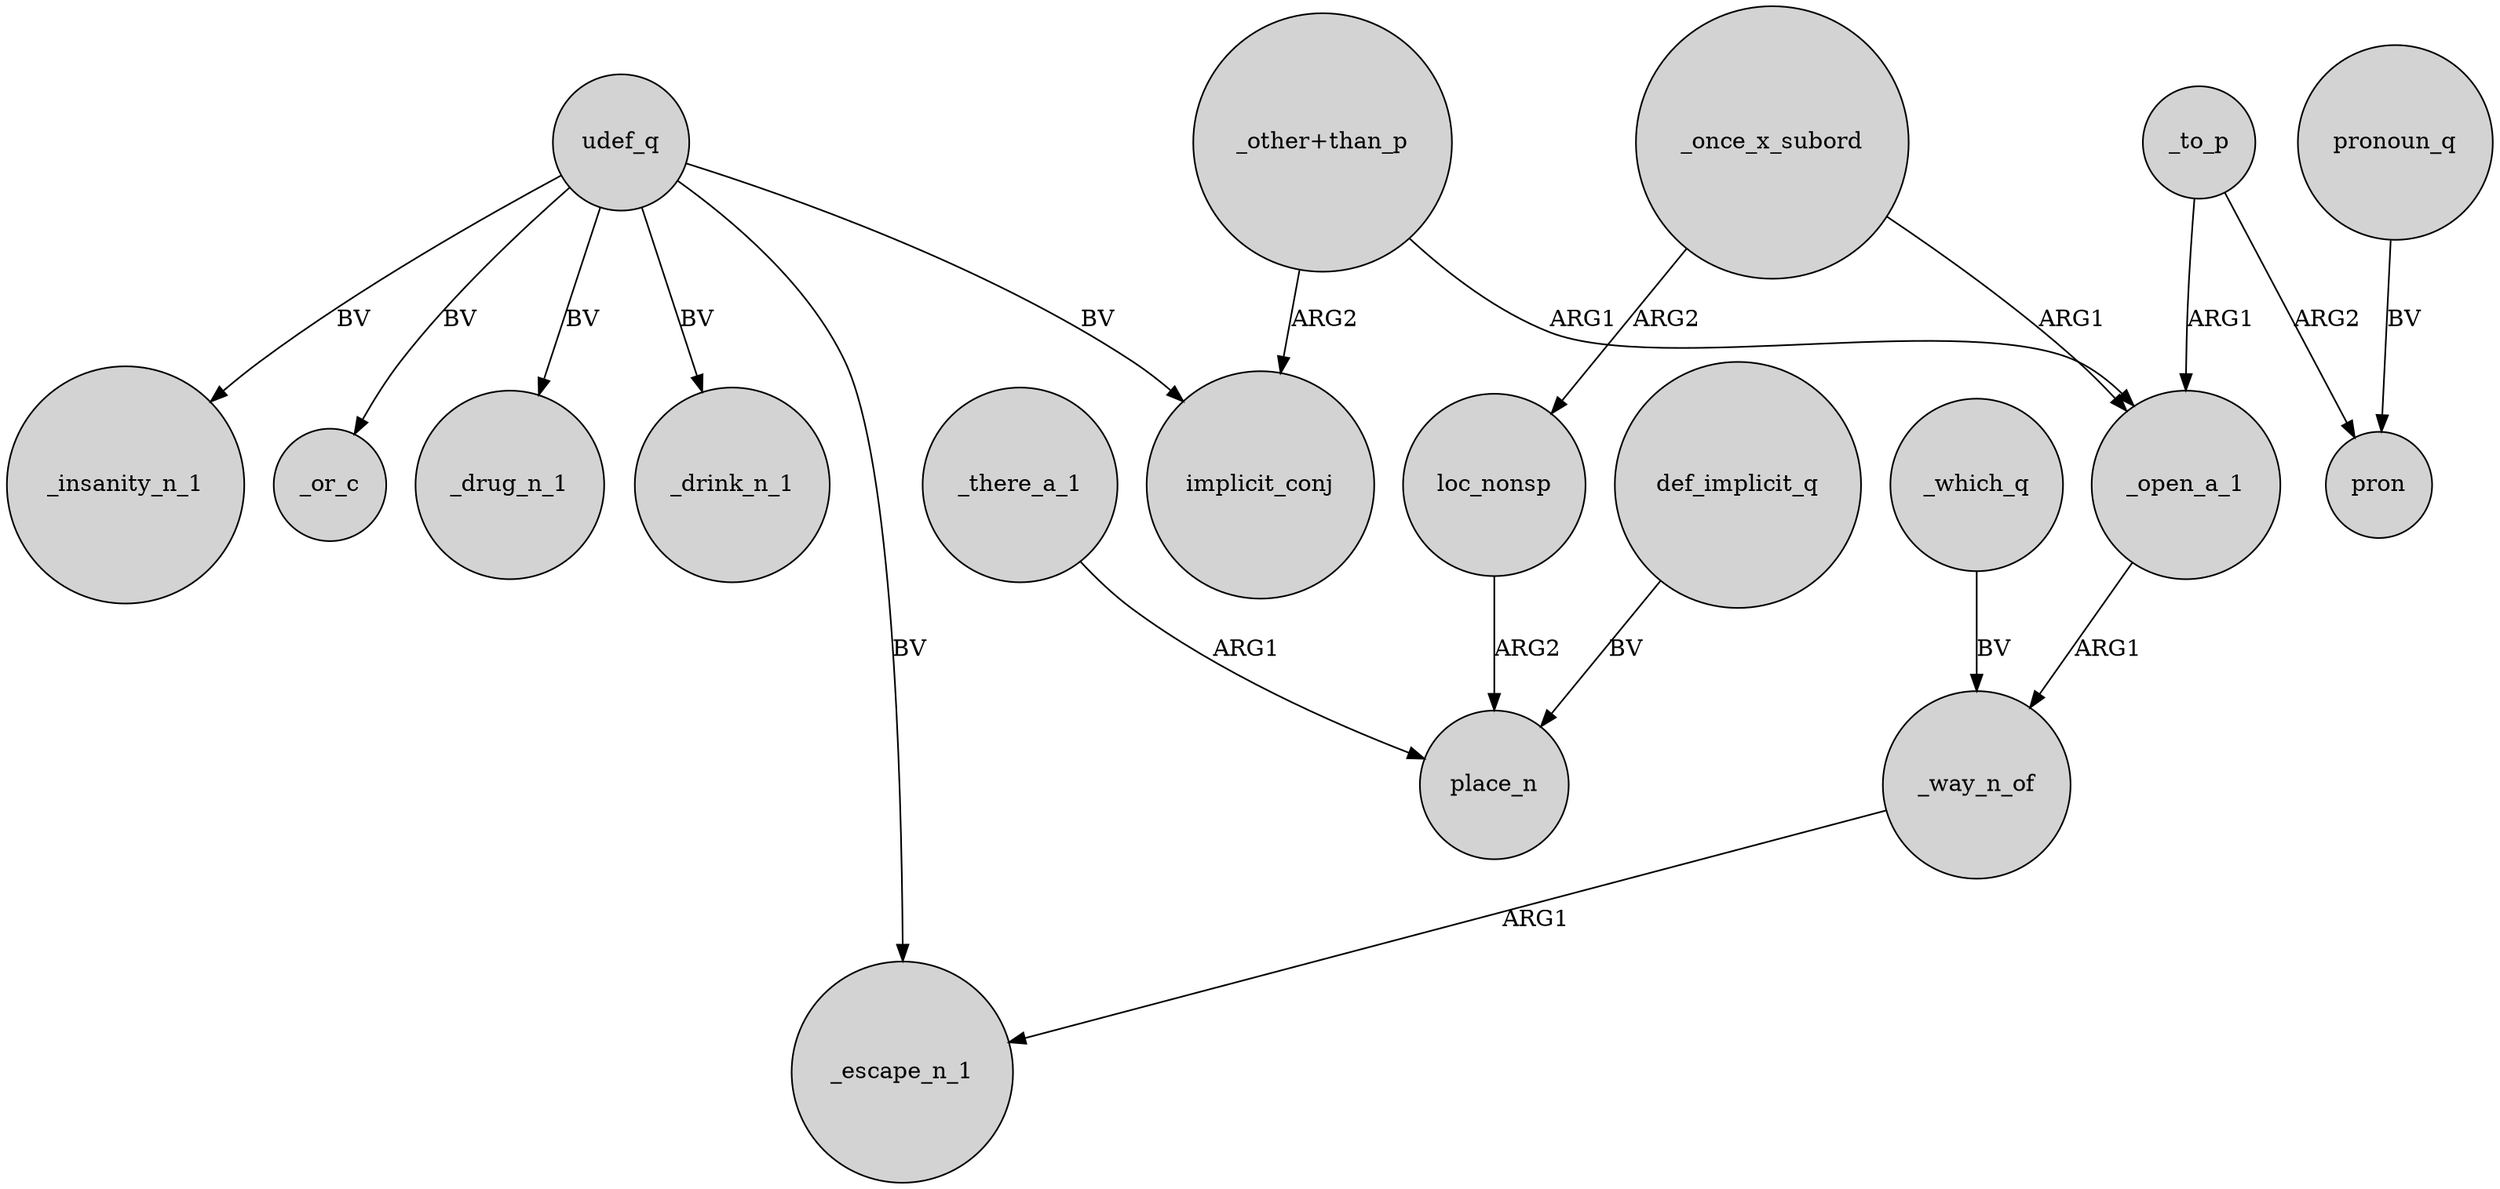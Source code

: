 digraph {
	node [shape=circle style=filled]
	udef_q -> _drink_n_1 [label=BV]
	_which_q -> _way_n_of [label=BV]
	udef_q -> _insanity_n_1 [label=BV]
	"_other+than_p" -> implicit_conj [label=ARG2]
	def_implicit_q -> place_n [label=BV]
	_once_x_subord -> _open_a_1 [label=ARG1]
	udef_q -> _or_c [label=BV]
	udef_q -> implicit_conj [label=BV]
	_once_x_subord -> loc_nonsp [label=ARG2]
	udef_q -> _drug_n_1 [label=BV]
	udef_q -> _escape_n_1 [label=BV]
	pronoun_q -> pron [label=BV]
	_to_p -> _open_a_1 [label=ARG1]
	_way_n_of -> _escape_n_1 [label=ARG1]
	loc_nonsp -> place_n [label=ARG2]
	"_other+than_p" -> _open_a_1 [label=ARG1]
	_to_p -> pron [label=ARG2]
	_there_a_1 -> place_n [label=ARG1]
	_open_a_1 -> _way_n_of [label=ARG1]
}
